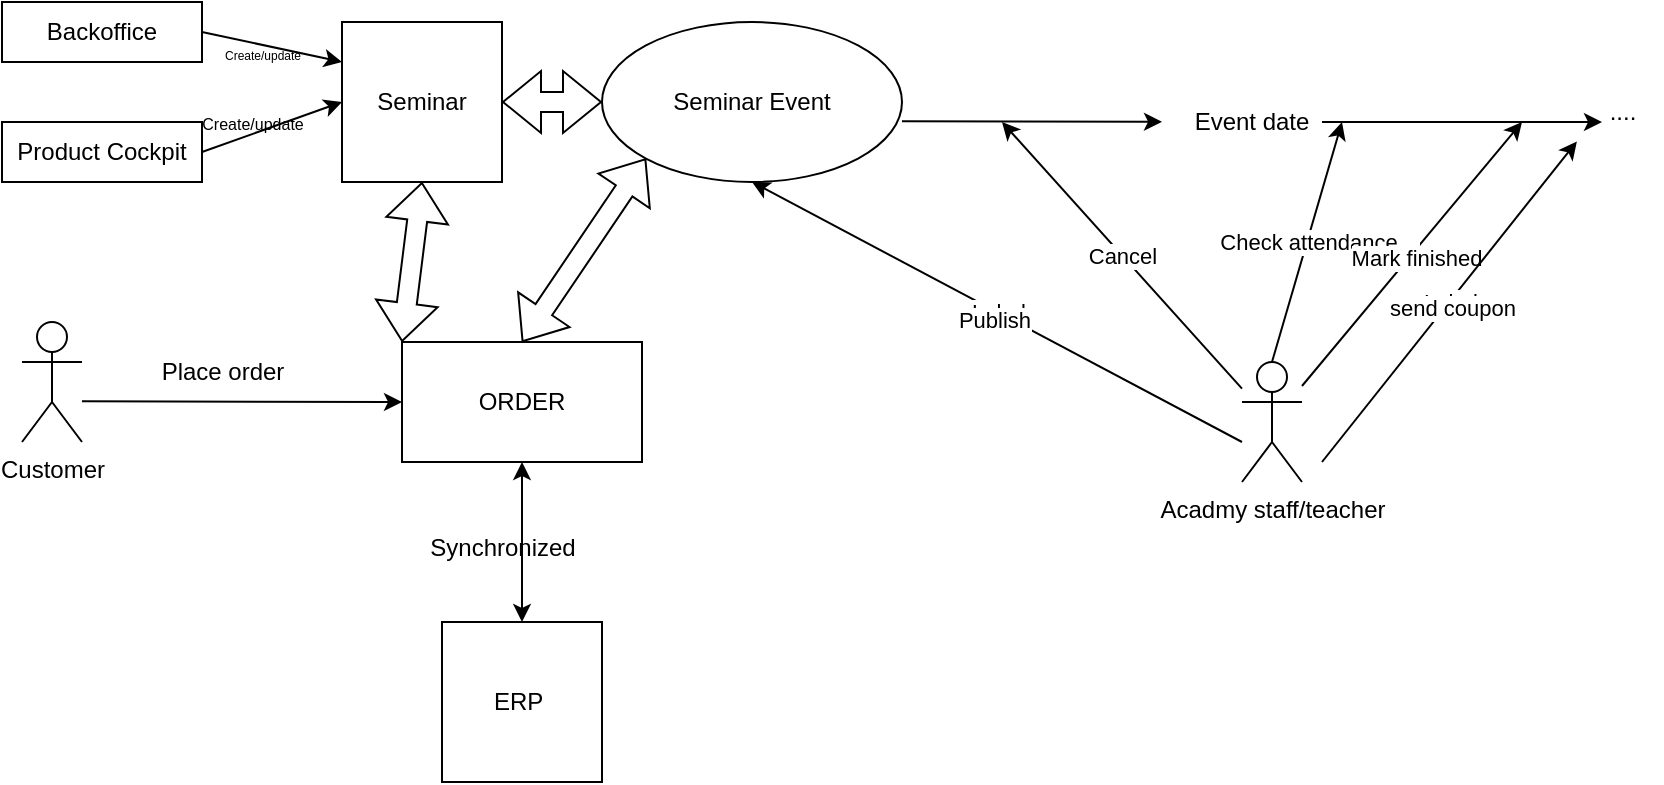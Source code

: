 <mxfile version="21.6.6" type="github">
  <diagram name="Page-1" id="LYBQ8YEYvanbti2I9d4i">
    <mxGraphModel dx="890" dy="390" grid="1" gridSize="10" guides="1" tooltips="1" connect="1" arrows="1" fold="1" page="1" pageScale="1" pageWidth="850" pageHeight="1100" math="0" shadow="0">
      <root>
        <mxCell id="0" />
        <mxCell id="1" parent="0" />
        <mxCell id="C3yQvSNvVFX-LU6M2bJ4-1" value="Seminar" style="whiteSpace=wrap;html=1;aspect=fixed;" vertex="1" parent="1">
          <mxGeometry x="170" y="110" width="80" height="80" as="geometry" />
        </mxCell>
        <mxCell id="C3yQvSNvVFX-LU6M2bJ4-2" value="Backoffice" style="rounded=0;whiteSpace=wrap;html=1;" vertex="1" parent="1">
          <mxGeometry y="100" width="100" height="30" as="geometry" />
        </mxCell>
        <mxCell id="C3yQvSNvVFX-LU6M2bJ4-3" value="Product Cockpit&lt;br&gt;" style="whiteSpace=wrap;html=1;" vertex="1" parent="1">
          <mxGeometry y="160" width="100" height="30" as="geometry" />
        </mxCell>
        <mxCell id="C3yQvSNvVFX-LU6M2bJ4-4" value="Seminar Event&lt;br&gt;" style="ellipse;whiteSpace=wrap;html=1;" vertex="1" parent="1">
          <mxGeometry x="300" y="110" width="150" height="80" as="geometry" />
        </mxCell>
        <mxCell id="C3yQvSNvVFX-LU6M2bJ4-5" value="" style="endArrow=classic;html=1;rounded=0;exitX=1;exitY=0.5;exitDx=0;exitDy=0;entryX=0;entryY=0.25;entryDx=0;entryDy=0;" edge="1" parent="1" source="C3yQvSNvVFX-LU6M2bJ4-2" target="C3yQvSNvVFX-LU6M2bJ4-1">
          <mxGeometry width="50" height="50" relative="1" as="geometry">
            <mxPoint x="400" y="320" as="sourcePoint" />
            <mxPoint x="450" y="270" as="targetPoint" />
          </mxGeometry>
        </mxCell>
        <mxCell id="C3yQvSNvVFX-LU6M2bJ4-7" value="&lt;font style=&quot;font-size: 6px;&quot;&gt;Create/update&lt;/font&gt;" style="text;html=1;align=center;verticalAlign=middle;resizable=0;points=[];autosize=1;strokeColor=none;fillColor=none;" vertex="1" parent="1">
          <mxGeometry x="100" y="110" width="60" height="30" as="geometry" />
        </mxCell>
        <mxCell id="C3yQvSNvVFX-LU6M2bJ4-9" value="" style="endArrow=classic;html=1;rounded=0;exitX=1;exitY=0.5;exitDx=0;exitDy=0;entryX=0;entryY=0.5;entryDx=0;entryDy=0;" edge="1" parent="1" source="C3yQvSNvVFX-LU6M2bJ4-3" target="C3yQvSNvVFX-LU6M2bJ4-1">
          <mxGeometry width="50" height="50" relative="1" as="geometry">
            <mxPoint x="140" y="210" as="sourcePoint" />
            <mxPoint x="237" y="174" as="targetPoint" />
          </mxGeometry>
        </mxCell>
        <mxCell id="C3yQvSNvVFX-LU6M2bJ4-8" value="&lt;font style=&quot;font-size: 8px;&quot;&gt;Create/update&lt;/font&gt;" style="text;html=1;align=center;verticalAlign=middle;resizable=0;points=[];autosize=1;strokeColor=none;fillColor=none;" vertex="1" parent="1">
          <mxGeometry x="90" y="145" width="70" height="30" as="geometry" />
        </mxCell>
        <mxCell id="C3yQvSNvVFX-LU6M2bJ4-10" value="" style="shape=flexArrow;endArrow=classic;startArrow=classic;html=1;rounded=0;exitX=1;exitY=0.5;exitDx=0;exitDy=0;entryX=0;entryY=0.5;entryDx=0;entryDy=0;" edge="1" parent="1" source="C3yQvSNvVFX-LU6M2bJ4-1" target="C3yQvSNvVFX-LU6M2bJ4-4">
          <mxGeometry width="100" height="100" relative="1" as="geometry">
            <mxPoint x="370" y="320" as="sourcePoint" />
            <mxPoint x="470" y="220" as="targetPoint" />
          </mxGeometry>
        </mxCell>
        <mxCell id="C3yQvSNvVFX-LU6M2bJ4-11" value="Customer&lt;br&gt;" style="shape=umlActor;verticalLabelPosition=bottom;verticalAlign=top;html=1;outlineConnect=0;" vertex="1" parent="1">
          <mxGeometry x="10" y="260" width="30" height="60" as="geometry" />
        </mxCell>
        <mxCell id="C3yQvSNvVFX-LU6M2bJ4-13" value="ORDER" style="rounded=0;whiteSpace=wrap;html=1;" vertex="1" parent="1">
          <mxGeometry x="200" y="270" width="120" height="60" as="geometry" />
        </mxCell>
        <mxCell id="C3yQvSNvVFX-LU6M2bJ4-14" value="" style="endArrow=classic;html=1;rounded=0;" edge="1" parent="1">
          <mxGeometry width="50" height="50" relative="1" as="geometry">
            <mxPoint x="40" y="299.66" as="sourcePoint" />
            <mxPoint x="200" y="300" as="targetPoint" />
          </mxGeometry>
        </mxCell>
        <mxCell id="C3yQvSNvVFX-LU6M2bJ4-15" value="Place order" style="text;html=1;align=center;verticalAlign=middle;resizable=0;points=[];autosize=1;strokeColor=none;fillColor=none;" vertex="1" parent="1">
          <mxGeometry x="70" y="270" width="80" height="30" as="geometry" />
        </mxCell>
        <mxCell id="C3yQvSNvVFX-LU6M2bJ4-16" value="" style="shape=flexArrow;endArrow=classic;startArrow=classic;html=1;rounded=0;exitX=0;exitY=0;exitDx=0;exitDy=0;entryX=0.5;entryY=1;entryDx=0;entryDy=0;" edge="1" parent="1" source="C3yQvSNvVFX-LU6M2bJ4-13" target="C3yQvSNvVFX-LU6M2bJ4-1">
          <mxGeometry width="100" height="100" relative="1" as="geometry">
            <mxPoint x="370" y="420" as="sourcePoint" />
            <mxPoint x="470" y="320" as="targetPoint" />
          </mxGeometry>
        </mxCell>
        <mxCell id="C3yQvSNvVFX-LU6M2bJ4-17" value="" style="shape=flexArrow;endArrow=classic;startArrow=classic;html=1;rounded=0;exitX=0.5;exitY=0;exitDx=0;exitDy=0;entryX=0;entryY=1;entryDx=0;entryDy=0;" edge="1" parent="1" source="C3yQvSNvVFX-LU6M2bJ4-13" target="C3yQvSNvVFX-LU6M2bJ4-4">
          <mxGeometry width="100" height="100" relative="1" as="geometry">
            <mxPoint x="560" y="320" as="sourcePoint" />
            <mxPoint x="480" y="200" as="targetPoint" />
          </mxGeometry>
        </mxCell>
        <mxCell id="C3yQvSNvVFX-LU6M2bJ4-19" value="" style="endArrow=classic;html=1;rounded=0;" edge="1" parent="1" target="C3yQvSNvVFX-LU6M2bJ4-20">
          <mxGeometry width="50" height="50" relative="1" as="geometry">
            <mxPoint x="450" y="159.66" as="sourcePoint" />
            <mxPoint x="630" y="159.66" as="targetPoint" />
          </mxGeometry>
        </mxCell>
        <mxCell id="C3yQvSNvVFX-LU6M2bJ4-20" value="Event date" style="text;html=1;strokeColor=none;fillColor=none;align=center;verticalAlign=middle;whiteSpace=wrap;rounded=0;" vertex="1" parent="1">
          <mxGeometry x="580" y="145" width="90" height="30" as="geometry" />
        </mxCell>
        <mxCell id="C3yQvSNvVFX-LU6M2bJ4-23" value="ERP&amp;nbsp;" style="whiteSpace=wrap;html=1;aspect=fixed;" vertex="1" parent="1">
          <mxGeometry x="220" y="410" width="80" height="80" as="geometry" />
        </mxCell>
        <mxCell id="C3yQvSNvVFX-LU6M2bJ4-24" value="" style="endArrow=classic;startArrow=classic;html=1;rounded=0;exitX=0.5;exitY=0;exitDx=0;exitDy=0;" edge="1" parent="1" source="C3yQvSNvVFX-LU6M2bJ4-23">
          <mxGeometry width="50" height="50" relative="1" as="geometry">
            <mxPoint x="210" y="380" as="sourcePoint" />
            <mxPoint x="260" y="330" as="targetPoint" />
          </mxGeometry>
        </mxCell>
        <mxCell id="C3yQvSNvVFX-LU6M2bJ4-25" value="Synchronized" style="text;html=1;align=center;verticalAlign=middle;resizable=0;points=[];autosize=1;strokeColor=none;fillColor=none;" vertex="1" parent="1">
          <mxGeometry x="200" y="358" width="100" height="30" as="geometry" />
        </mxCell>
        <mxCell id="C3yQvSNvVFX-LU6M2bJ4-26" value="Acadmy staff/teacher" style="shape=umlActor;verticalLabelPosition=bottom;verticalAlign=top;html=1;outlineConnect=0;" vertex="1" parent="1">
          <mxGeometry x="620" y="280" width="30" height="60" as="geometry" />
        </mxCell>
        <mxCell id="C3yQvSNvVFX-LU6M2bJ4-27" value="" style="endArrow=classic;html=1;rounded=0;" edge="1" parent="1">
          <mxGeometry width="50" height="50" relative="1" as="geometry">
            <mxPoint x="660" y="160" as="sourcePoint" />
            <mxPoint x="800" y="160" as="targetPoint" />
          </mxGeometry>
        </mxCell>
        <mxCell id="C3yQvSNvVFX-LU6M2bJ4-28" value="" style="endArrow=classic;html=1;rounded=0;" edge="1" parent="1" source="C3yQvSNvVFX-LU6M2bJ4-26">
          <mxGeometry relative="1" as="geometry">
            <mxPoint x="680" y="300" as="sourcePoint" />
            <mxPoint x="500" y="160" as="targetPoint" />
          </mxGeometry>
        </mxCell>
        <mxCell id="C3yQvSNvVFX-LU6M2bJ4-29" value="Cancel" style="edgeLabel;resizable=0;html=1;align=center;verticalAlign=middle;" connectable="0" vertex="1" parent="C3yQvSNvVFX-LU6M2bJ4-28">
          <mxGeometry relative="1" as="geometry" />
        </mxCell>
        <mxCell id="C3yQvSNvVFX-LU6M2bJ4-30" value="...." style="text;html=1;align=center;verticalAlign=middle;resizable=0;points=[];autosize=1;strokeColor=none;fillColor=none;" vertex="1" parent="1">
          <mxGeometry x="790" y="140" width="40" height="30" as="geometry" />
        </mxCell>
        <mxCell id="C3yQvSNvVFX-LU6M2bJ4-38" value="" style="endArrow=classic;html=1;rounded=0;entryX=0.5;entryY=1;entryDx=0;entryDy=0;" edge="1" parent="1" target="C3yQvSNvVFX-LU6M2bJ4-4">
          <mxGeometry relative="1" as="geometry">
            <mxPoint x="620" y="320" as="sourcePoint" />
            <mxPoint x="360" y="200" as="targetPoint" />
          </mxGeometry>
        </mxCell>
        <mxCell id="C3yQvSNvVFX-LU6M2bJ4-39" value="Label" style="edgeLabel;resizable=0;html=1;align=center;verticalAlign=middle;" connectable="0" vertex="1" parent="C3yQvSNvVFX-LU6M2bJ4-38">
          <mxGeometry relative="1" as="geometry" />
        </mxCell>
        <mxCell id="C3yQvSNvVFX-LU6M2bJ4-40" value="Publish&lt;br&gt;" style="edgeLabel;html=1;align=center;verticalAlign=middle;resizable=0;points=[];" vertex="1" connectable="0" parent="C3yQvSNvVFX-LU6M2bJ4-38">
          <mxGeometry x="-0.002" y="4" relative="1" as="geometry">
            <mxPoint as="offset" />
          </mxGeometry>
        </mxCell>
        <mxCell id="C3yQvSNvVFX-LU6M2bJ4-41" value="" style="endArrow=classic;html=1;rounded=0;exitX=0.5;exitY=0;exitDx=0;exitDy=0;exitPerimeter=0;entryX=1;entryY=0.5;entryDx=0;entryDy=0;" edge="1" parent="1" source="C3yQvSNvVFX-LU6M2bJ4-26" target="C3yQvSNvVFX-LU6M2bJ4-20">
          <mxGeometry relative="1" as="geometry">
            <mxPoint x="390" y="270" as="sourcePoint" />
            <mxPoint x="690" y="160" as="targetPoint" />
          </mxGeometry>
        </mxCell>
        <mxCell id="C3yQvSNvVFX-LU6M2bJ4-42" value="Check attendance" style="edgeLabel;resizable=0;html=1;align=center;verticalAlign=middle;" connectable="0" vertex="1" parent="C3yQvSNvVFX-LU6M2bJ4-41">
          <mxGeometry relative="1" as="geometry" />
        </mxCell>
        <mxCell id="C3yQvSNvVFX-LU6M2bJ4-43" value="" style="endArrow=classic;html=1;rounded=0;" edge="1" parent="1" source="C3yQvSNvVFX-LU6M2bJ4-26">
          <mxGeometry relative="1" as="geometry">
            <mxPoint x="640" y="320" as="sourcePoint" />
            <mxPoint x="760" y="160" as="targetPoint" />
          </mxGeometry>
        </mxCell>
        <mxCell id="C3yQvSNvVFX-LU6M2bJ4-44" value="F" style="edgeLabel;resizable=0;html=1;align=center;verticalAlign=middle;" connectable="0" vertex="1" parent="C3yQvSNvVFX-LU6M2bJ4-43">
          <mxGeometry relative="1" as="geometry" />
        </mxCell>
        <mxCell id="C3yQvSNvVFX-LU6M2bJ4-45" value="Mark finished" style="edgeLabel;html=1;align=center;verticalAlign=middle;resizable=0;points=[];" vertex="1" connectable="0" parent="C3yQvSNvVFX-LU6M2bJ4-43">
          <mxGeometry x="-0.006" y="-2" relative="1" as="geometry">
            <mxPoint as="offset" />
          </mxGeometry>
        </mxCell>
        <mxCell id="C3yQvSNvVFX-LU6M2bJ4-46" value="" style="endArrow=classic;html=1;rounded=0;entryX=-0.064;entryY=0.991;entryDx=0;entryDy=0;entryPerimeter=0;" edge="1" parent="1" target="C3yQvSNvVFX-LU6M2bJ4-30">
          <mxGeometry relative="1" as="geometry">
            <mxPoint x="660" y="330" as="sourcePoint" />
            <mxPoint x="790" y="180" as="targetPoint" />
          </mxGeometry>
        </mxCell>
        <mxCell id="C3yQvSNvVFX-LU6M2bJ4-47" value="Label" style="edgeLabel;resizable=0;html=1;align=center;verticalAlign=middle;" connectable="0" vertex="1" parent="C3yQvSNvVFX-LU6M2bJ4-46">
          <mxGeometry relative="1" as="geometry" />
        </mxCell>
        <mxCell id="C3yQvSNvVFX-LU6M2bJ4-48" value="send coupon" style="edgeLabel;html=1;align=center;verticalAlign=middle;resizable=0;points=[];" vertex="1" connectable="0" parent="C3yQvSNvVFX-LU6M2bJ4-46">
          <mxGeometry x="-0.01" y="-2" relative="1" as="geometry">
            <mxPoint y="1" as="offset" />
          </mxGeometry>
        </mxCell>
      </root>
    </mxGraphModel>
  </diagram>
</mxfile>

